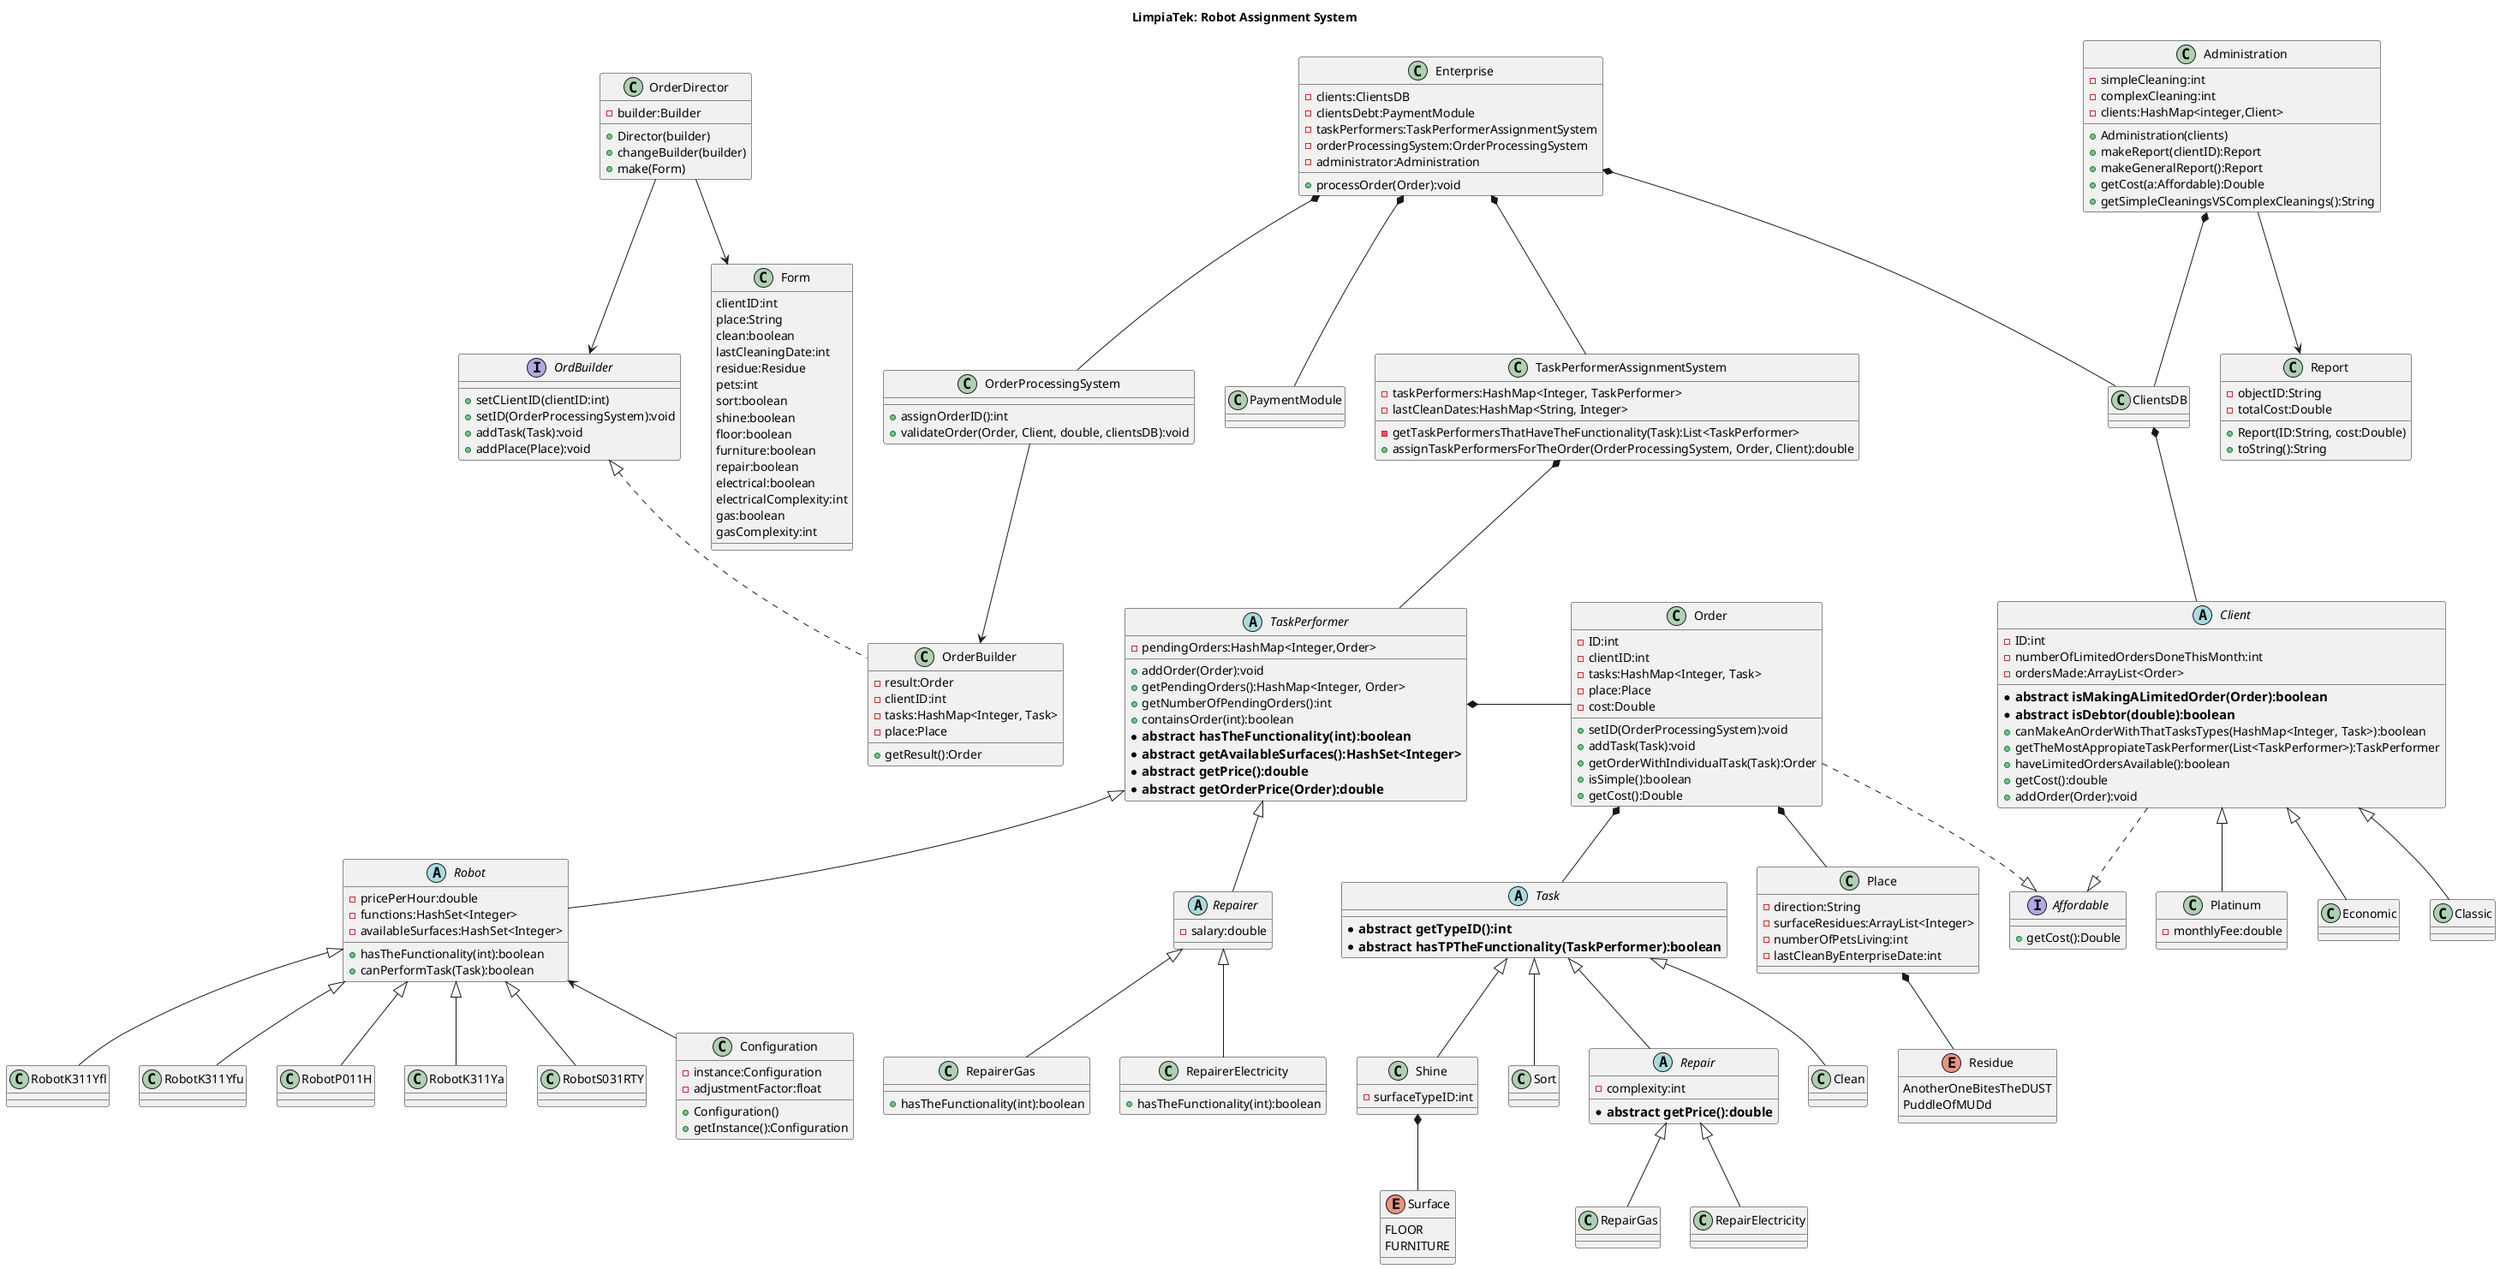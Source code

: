 @startuml

title LimpiaTek: Robot Assignment System


Client <|-- Economic
Client <|-- Classic
Client <|-- Platinum

Order *-- Task
Order *-- Place
Place *-- Residue

Task <|-- Clean
Task <|-- Shine
Task <|-- Sort
Shine *-- Surface

Task <|-- Repair
Repair <|-- RepairElectricity
Repair <|-- RepairGas

TaskPerformer <|-- Robot
TaskPerformer <|-- Repairer
TaskPerformer *- Order

Robot <-- Configuration
Robot <|-- RobotK311Yfl
Robot <|-- RobotK311Yfu
Robot <|-- RobotP011H
Robot <|-- RobotK311Ya
Robot <|-- RobotS031RTY

Repairer <|-- RepairerElectricity
Repairer <|-- RepairerGas


Enterprise *-- OrderProcessingSystem
Enterprise *-- TaskPerformerAssignmentSystem
TaskPerformerAssignmentSystem *-- TaskPerformer
Enterprise *-- ClientsDB
Enterprise *-- PaymentModule
ClientsDB *-- Client


abstract Client {
    - ID:int
    - numberOfLimitedOrdersDoneThisMonth:int
    - ordersMade:ArrayList<Order>
    *=== abstract isMakingALimitedOrder(Order):boolean
    *=== abstract isDebtor(double):boolean
    + canMakeAnOrderWithThatTasksTypes(HashMap<Integer, Task>):boolean
    + getTheMostAppropiateTaskPerformer(List<TaskPerformer>):TaskPerformer
    + haveLimitedOrdersAvailable():boolean
    + getCost():double
    + addOrder(Order):void
}
class Platinum {
    - monthlyFee:double
}
class Classic {
}
class Economic {
}


class Order {
    - ID:int
    - clientID:int
    - tasks:HashMap<Integer, Task>
    - place:Place
    - cost:Double
    + setID(OrderProcessingSystem):void
    + addTask(Task):void
    + getOrderWithIndividualTask(Task):Order
    + isSimple():boolean
    + getCost():Double
}

abstract Task {
    *=== abstract getTypeID():int
    *=== abstract hasTPTheFunctionality(TaskPerformer):boolean
}
class Clean {
}
class Shine {
    -surfaceTypeID:int
}
class Sort {
}
abstract Repair {
    '1 to 8'
    -complexity:int
    *=== abstract getPrice():double
}
class RepairGas {
}
class RepairElectricity {
}

enum Surface{
    FLOOR
    FURNITURE
}

class Place {
    'ejs: San Martin 2408, Presidente Saul Hudson 4930, ...:'
    - direction:String
    'Contains surface residues types:'
    - surfaceResidues:ArrayList<Integer>
    'Number of pets:'
    - numberOfPetsLiving:int
    'Fecha de la ultima limpieza realizada por la empresa:'
    'Deberia guardarse el place en una base de datos de la empresa para saber esto (HashMap de strings de placedir):'
    - lastCleanByEnterpriseDate:int
}

enum Residue{
    AnotherOneBitesTheDUST
    PuddleOfMUDd
}


abstract TaskPerformer {
    - pendingOrders:HashMap<Integer,Order>
    + addOrder(Order):void
    + getPendingOrders():HashMap<Integer, Order>
    + getNumberOfPendingOrders():int
    + containsOrder(int):boolean
    *=== abstract hasTheFunctionality(int):boolean
    *=== abstract getAvailableSurfaces():HashSet<Integer>
    *=== abstract getPrice():double
    *=== abstract getOrderPrice(Order):double

}

abstract Robot  {
    - pricePerHour:double
    - functions:HashSet<Integer>
    - availableSurfaces:HashSet<Integer>
    + hasTheFunctionality(int):boolean
    + canPerformTask(Task):boolean
}
class RobotK311Yfl {
}
class RobotK311Yfu {
}
class RobotP011H {
}
class RobotK311Ya {
}
class RobotS031RTY {
}

abstract Repairer {
    -salary:double
}
class RepairerElectricity {
    + hasTheFunctionality(int):boolean
}
class RepairerGas {
    + hasTheFunctionality(int):boolean
}


class Enterprise {
    - clients:ClientsDB
    - clientsDebt:PaymentModule
    - taskPerformers:TaskPerformerAssignmentSystem
    - orderProcessingSystem:OrderProcessingSystem
    - administrator:Administration
    + processOrder(Order):void
}
class OrderProcessingSystem {
    + assignOrderID():int
    + validateOrder(Order, Client, double, clientsDB):void
}
class TaskPerformerAssignmentSystem {
    - taskPerformers:HashMap<Integer, TaskPerformer>
    - lastCleanDates:HashMap<String, Integer>
    - getTaskPerformersThatHaveTheFunctionality(Task):List<TaskPerformer>
    + assignTaskPerformersForTheOrder(OrderProcessingSystem, Order, Client):double
}
class ClientsDB {
}
class PaymentModule {
}

'TP Part2 . . .

class Configuration{
-instance:Configuration
-adjustmentFactor:float
+Configuration()
+getInstance():Configuration
}


class Form{
clientID:int
place:String
clean:boolean
lastCleaningDate:int
residue:Residue
pets:int
sort:boolean
shine:boolean
floor:boolean
furniture:boolean
repair:boolean
electrical:boolean
electricalComplexity:int
gas:boolean
gasComplexity:int
}

'class OrderBuilder{
'    -result:Order
'    +makeOrder(Form):Order
'}

class Report{
-objectID:String
-totalCost:Double
+Report(ID:String, cost:Double)
+toString():String
}

class OrderDirector{
    -builder:Builder
    +Director(builder)
    +changeBuilder(builder)
    +make(Form)
}

interface OrdBuilder{
    + setCLientID(clientID:int)
    + setID(OrderProcessingSystem):void
    + addTask(Task):void
    + addPlace(Place):void
}

class OrderBuilder implements OrdBuilder{
- result:Order
- clientID:int
- tasks:HashMap<Integer, Task>
- place:Place
+ getResult():Order
}

class Administration{
    -simpleCleaning:int
    -complexCleaning:int
    -clients:HashMap<integer,Client>
    +Administration(clients)
    +makeReport(clientID):Report
    +makeGeneralReport():Report
    +getCost(a:Affordable):Double
    +getSimpleCleaningsVSComplexCleanings():String
    '+updateCleaningsCounters(order:Order):void
}

interface Affordable{
    +getCost():Double
}

OrderDirector --> Form
OrderDirector --> OrdBuilder
OrderProcessingSystem --> OrderBuilder
Administration --> Report
Administration *-- ClientsDB
Client ..|> Affordable
Order ..|> Affordable

@enduml
